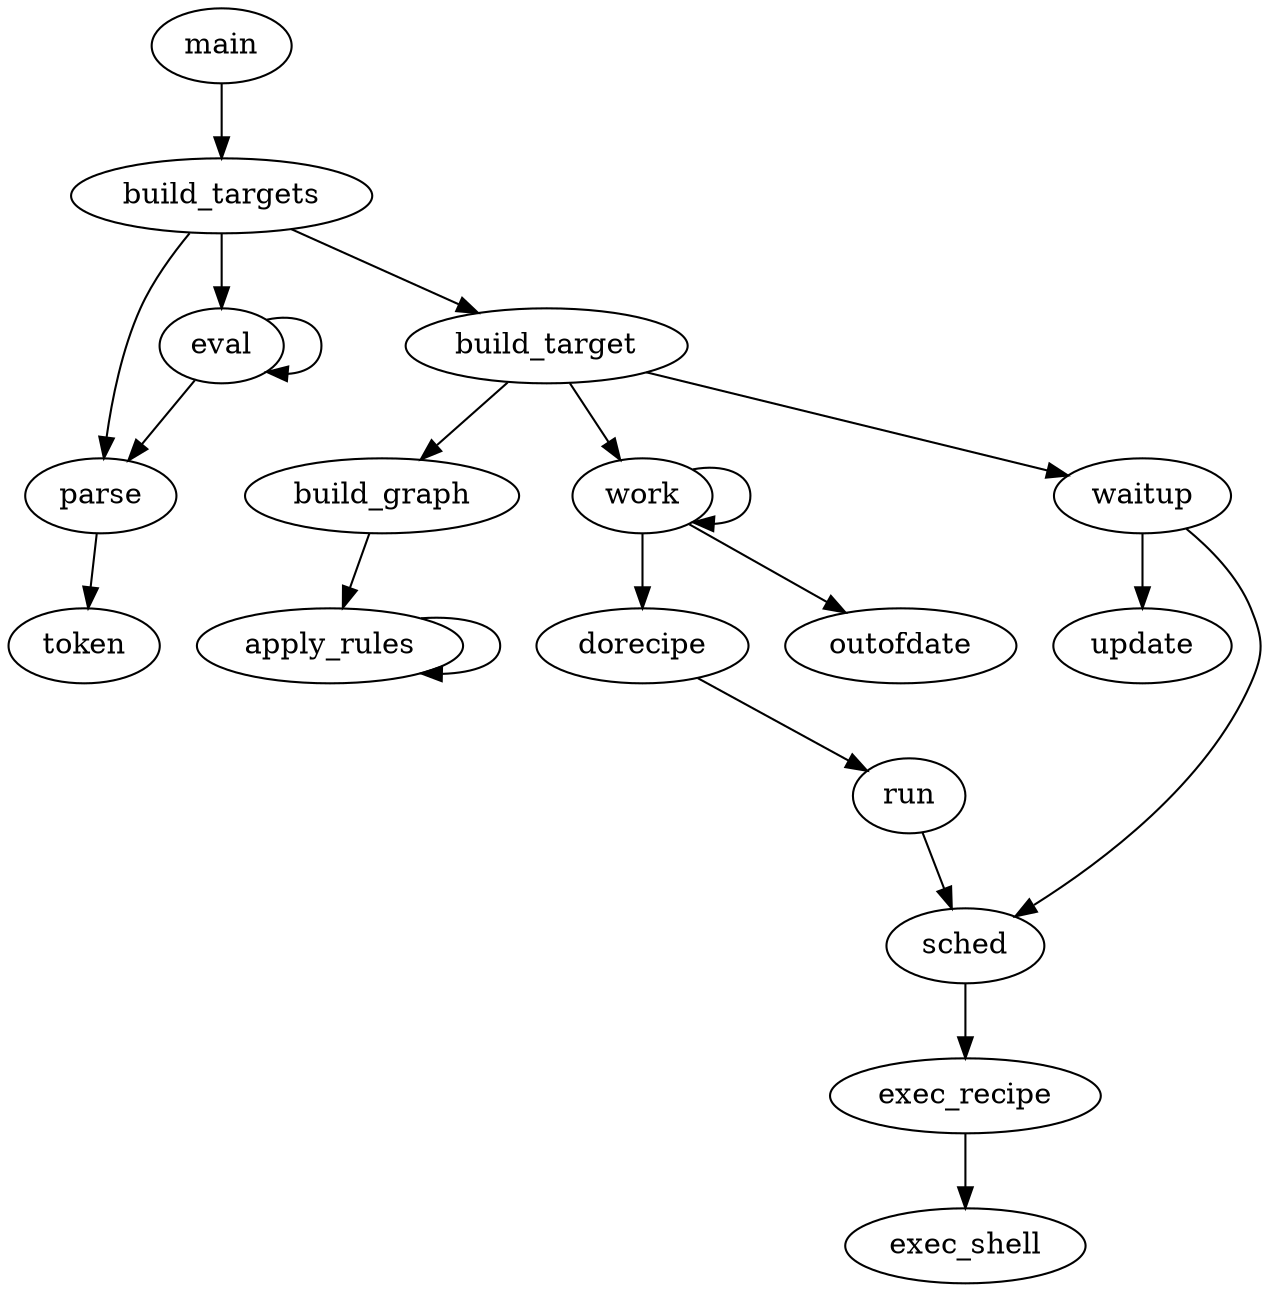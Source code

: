 //TODO? could add CapUnix.fork, CapUnix.wait, ...
// and show where the capabilities are really used

digraph G {
    main -> { build_targets };
    build_targets -> { parse eval build_target}
    parse -> token;
    eval -> { parse eval }
    build_target -> { build_graph work waitup };
    build_graph -> { apply_rules };
    apply_rules -> { apply_rules };
    work -> { work dorecipe outofdate }
    dorecipe -> run;
    waitup -> { update sched };
    run -> sched;
    sched -> exec_recipe;
    exec_recipe -> exec_shell;
}
